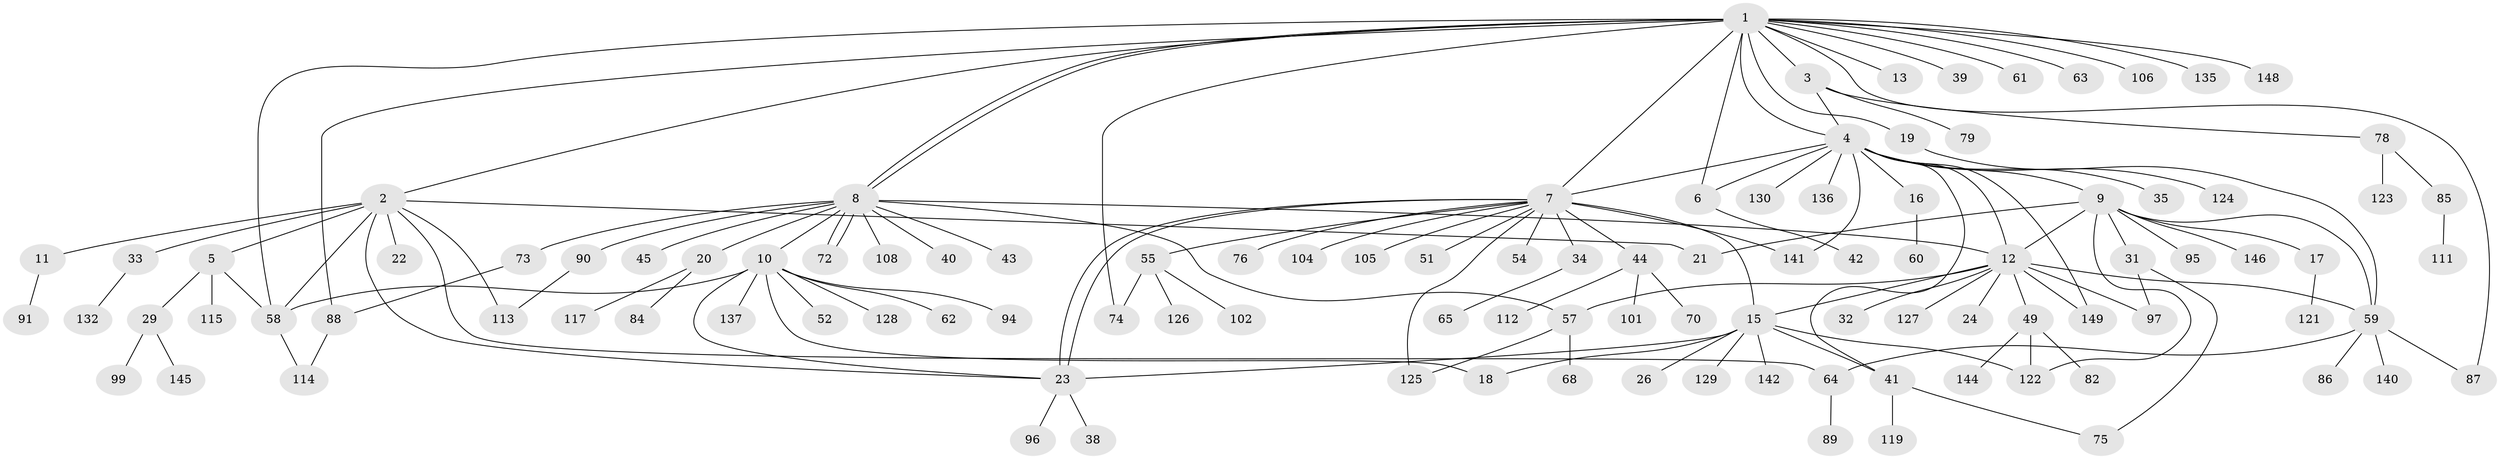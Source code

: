 // Generated by graph-tools (version 1.1) at 2025/23/03/03/25 07:23:54]
// undirected, 110 vertices, 143 edges
graph export_dot {
graph [start="1"]
  node [color=gray90,style=filled];
  1 [super="+46"];
  2 [super="+138"];
  3 [super="+56"];
  4 [super="+25"];
  5 [super="+28"];
  6 [super="+71"];
  7 [super="+14"];
  8 [super="+27"];
  9 [super="+133"];
  10 [super="+36"];
  11 [super="+50"];
  12 [super="+37"];
  13;
  15 [super="+131"];
  16 [super="+66"];
  17;
  18;
  19;
  20 [super="+47"];
  21 [super="+30"];
  22 [super="+83"];
  23 [super="+80"];
  24;
  26;
  29 [super="+69"];
  31 [super="+118"];
  32;
  33 [super="+77"];
  34;
  35;
  38;
  39;
  40;
  41 [super="+116"];
  42;
  43 [super="+48"];
  44 [super="+100"];
  45;
  49 [super="+53"];
  51;
  52;
  54 [super="+67"];
  55 [super="+120"];
  57;
  58 [super="+81"];
  59 [super="+147"];
  60 [super="+103"];
  61;
  62;
  63;
  64 [super="+107"];
  65 [super="+134"];
  68;
  70;
  72;
  73;
  74;
  75 [super="+92"];
  76 [super="+110"];
  78;
  79;
  82;
  84;
  85 [super="+93"];
  86;
  87 [super="+98"];
  88 [super="+109"];
  89;
  90;
  91;
  94;
  95;
  96;
  97;
  99;
  101;
  102;
  104;
  105;
  106;
  108;
  111;
  112;
  113;
  114;
  115;
  117;
  119;
  121;
  122 [super="+139"];
  123;
  124;
  125 [super="+143"];
  126;
  127;
  128;
  129;
  130;
  132;
  135;
  136;
  137;
  140;
  141;
  142;
  144;
  145;
  146;
  148;
  149;
  1 -- 2;
  1 -- 3 [weight=2];
  1 -- 4;
  1 -- 6;
  1 -- 7 [weight=3];
  1 -- 8;
  1 -- 8;
  1 -- 13;
  1 -- 19;
  1 -- 39;
  1 -- 61;
  1 -- 63;
  1 -- 74;
  1 -- 87;
  1 -- 106;
  1 -- 135;
  1 -- 148;
  1 -- 88;
  1 -- 58;
  2 -- 5;
  2 -- 11;
  2 -- 22;
  2 -- 33;
  2 -- 58;
  2 -- 64;
  2 -- 113;
  2 -- 23;
  2 -- 21;
  3 -- 4;
  3 -- 78;
  3 -- 79;
  4 -- 6 [weight=2];
  4 -- 9;
  4 -- 12;
  4 -- 16;
  4 -- 41;
  4 -- 124;
  4 -- 130;
  4 -- 136;
  4 -- 141;
  4 -- 149;
  4 -- 35;
  4 -- 7;
  5 -- 29;
  5 -- 115;
  5 -- 58;
  6 -- 42;
  7 -- 15 [weight=2];
  7 -- 23;
  7 -- 23;
  7 -- 44;
  7 -- 51;
  7 -- 104;
  7 -- 125;
  7 -- 34;
  7 -- 105;
  7 -- 76;
  7 -- 141;
  7 -- 54;
  7 -- 55;
  8 -- 10;
  8 -- 12;
  8 -- 20;
  8 -- 40;
  8 -- 43;
  8 -- 45;
  8 -- 57;
  8 -- 72;
  8 -- 72;
  8 -- 73;
  8 -- 90;
  8 -- 108;
  9 -- 12;
  9 -- 17;
  9 -- 21;
  9 -- 31;
  9 -- 59;
  9 -- 95;
  9 -- 122;
  9 -- 146;
  10 -- 18;
  10 -- 23;
  10 -- 52;
  10 -- 62;
  10 -- 94;
  10 -- 128;
  10 -- 137;
  10 -- 58;
  11 -- 91;
  12 -- 15;
  12 -- 24;
  12 -- 32;
  12 -- 49;
  12 -- 57;
  12 -- 59;
  12 -- 97;
  12 -- 127;
  12 -- 149;
  15 -- 18;
  15 -- 23;
  15 -- 26;
  15 -- 41;
  15 -- 129;
  15 -- 142;
  15 -- 122;
  16 -- 60;
  17 -- 121;
  19 -- 59;
  20 -- 84;
  20 -- 117;
  23 -- 38;
  23 -- 96;
  29 -- 145;
  29 -- 99;
  31 -- 97;
  31 -- 75;
  33 -- 132;
  34 -- 65;
  41 -- 75;
  41 -- 119;
  44 -- 70;
  44 -- 112;
  44 -- 101;
  49 -- 144;
  49 -- 82;
  49 -- 122;
  55 -- 74;
  55 -- 102;
  55 -- 126;
  57 -- 68;
  57 -- 125;
  58 -- 114;
  59 -- 64;
  59 -- 86;
  59 -- 87;
  59 -- 140;
  64 -- 89;
  73 -- 88;
  78 -- 85;
  78 -- 123;
  85 -- 111;
  88 -- 114;
  90 -- 113;
}
